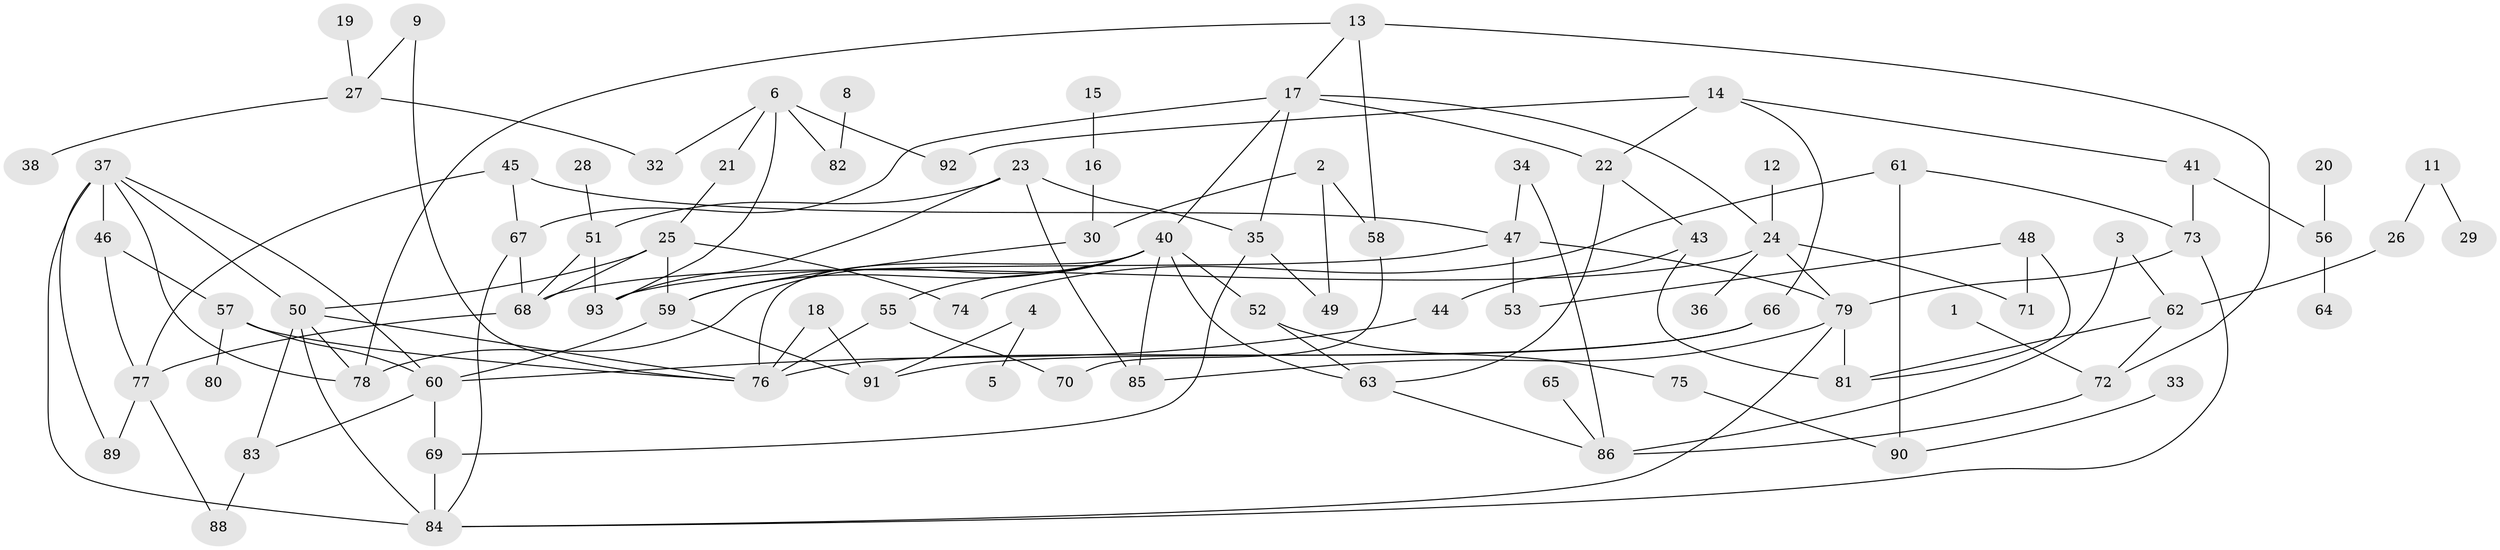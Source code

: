 // original degree distribution, {4: 0.1893939393939394, 1: 0.20454545454545456, 2: 0.25757575757575757, 3: 0.17424242424242425, 5: 0.06818181818181818, 0: 0.05303030303030303, 7: 0.022727272727272728, 6: 0.030303030303030304}
// Generated by graph-tools (version 1.1) at 2025/35/03/04/25 23:35:55]
// undirected, 86 vertices, 134 edges
graph export_dot {
  node [color=gray90,style=filled];
  1;
  2;
  3;
  4;
  5;
  6;
  8;
  9;
  11;
  12;
  13;
  14;
  15;
  16;
  17;
  18;
  19;
  20;
  21;
  22;
  23;
  24;
  25;
  26;
  27;
  28;
  29;
  30;
  32;
  33;
  34;
  35;
  36;
  37;
  38;
  40;
  41;
  43;
  44;
  45;
  46;
  47;
  48;
  49;
  50;
  51;
  52;
  53;
  55;
  56;
  57;
  58;
  59;
  60;
  61;
  62;
  63;
  64;
  65;
  66;
  67;
  68;
  69;
  70;
  71;
  72;
  73;
  74;
  75;
  76;
  77;
  78;
  79;
  80;
  81;
  82;
  83;
  84;
  85;
  86;
  88;
  89;
  90;
  91;
  92;
  93;
  1 -- 72 [weight=1.0];
  2 -- 30 [weight=1.0];
  2 -- 49 [weight=1.0];
  2 -- 58 [weight=1.0];
  3 -- 62 [weight=1.0];
  3 -- 86 [weight=1.0];
  4 -- 5 [weight=1.0];
  4 -- 91 [weight=1.0];
  6 -- 21 [weight=1.0];
  6 -- 32 [weight=1.0];
  6 -- 82 [weight=1.0];
  6 -- 92 [weight=1.0];
  6 -- 93 [weight=1.0];
  8 -- 82 [weight=1.0];
  9 -- 27 [weight=1.0];
  9 -- 76 [weight=1.0];
  11 -- 26 [weight=1.0];
  11 -- 29 [weight=1.0];
  12 -- 24 [weight=1.0];
  13 -- 17 [weight=1.0];
  13 -- 58 [weight=1.0];
  13 -- 72 [weight=1.0];
  13 -- 78 [weight=1.0];
  14 -- 22 [weight=1.0];
  14 -- 41 [weight=1.0];
  14 -- 66 [weight=1.0];
  14 -- 92 [weight=1.0];
  15 -- 16 [weight=1.0];
  16 -- 30 [weight=1.0];
  17 -- 22 [weight=1.0];
  17 -- 24 [weight=1.0];
  17 -- 35 [weight=1.0];
  17 -- 40 [weight=1.0];
  17 -- 67 [weight=1.0];
  18 -- 76 [weight=1.0];
  18 -- 91 [weight=1.0];
  19 -- 27 [weight=1.0];
  20 -- 56 [weight=1.0];
  21 -- 25 [weight=1.0];
  22 -- 43 [weight=1.0];
  22 -- 63 [weight=1.0];
  23 -- 35 [weight=1.0];
  23 -- 51 [weight=1.0];
  23 -- 85 [weight=1.0];
  23 -- 93 [weight=1.0];
  24 -- 36 [weight=1.0];
  24 -- 68 [weight=1.0];
  24 -- 71 [weight=1.0];
  24 -- 79 [weight=1.0];
  25 -- 50 [weight=1.0];
  25 -- 59 [weight=1.0];
  25 -- 68 [weight=1.0];
  25 -- 74 [weight=1.0];
  26 -- 62 [weight=1.0];
  27 -- 32 [weight=1.0];
  27 -- 38 [weight=1.0];
  28 -- 51 [weight=1.0];
  30 -- 59 [weight=1.0];
  33 -- 90 [weight=1.0];
  34 -- 47 [weight=1.0];
  34 -- 86 [weight=1.0];
  35 -- 49 [weight=1.0];
  35 -- 69 [weight=1.0];
  37 -- 46 [weight=1.0];
  37 -- 50 [weight=1.0];
  37 -- 60 [weight=1.0];
  37 -- 78 [weight=1.0];
  37 -- 84 [weight=3.0];
  37 -- 89 [weight=1.0];
  40 -- 52 [weight=1.0];
  40 -- 55 [weight=1.0];
  40 -- 59 [weight=1.0];
  40 -- 63 [weight=1.0];
  40 -- 76 [weight=1.0];
  40 -- 78 [weight=1.0];
  40 -- 85 [weight=1.0];
  41 -- 56 [weight=1.0];
  41 -- 73 [weight=1.0];
  43 -- 44 [weight=1.0];
  43 -- 81 [weight=1.0];
  44 -- 60 [weight=1.0];
  45 -- 47 [weight=1.0];
  45 -- 67 [weight=1.0];
  45 -- 77 [weight=1.0];
  46 -- 57 [weight=1.0];
  46 -- 77 [weight=1.0];
  47 -- 53 [weight=1.0];
  47 -- 79 [weight=1.0];
  47 -- 93 [weight=1.0];
  48 -- 53 [weight=1.0];
  48 -- 71 [weight=1.0];
  48 -- 81 [weight=1.0];
  50 -- 76 [weight=1.0];
  50 -- 78 [weight=1.0];
  50 -- 83 [weight=1.0];
  50 -- 84 [weight=1.0];
  51 -- 68 [weight=1.0];
  51 -- 93 [weight=1.0];
  52 -- 63 [weight=1.0];
  52 -- 75 [weight=1.0];
  55 -- 70 [weight=1.0];
  55 -- 76 [weight=1.0];
  56 -- 64 [weight=1.0];
  57 -- 60 [weight=1.0];
  57 -- 76 [weight=1.0];
  57 -- 80 [weight=1.0];
  58 -- 70 [weight=1.0];
  59 -- 60 [weight=2.0];
  59 -- 91 [weight=1.0];
  60 -- 69 [weight=1.0];
  60 -- 83 [weight=1.0];
  61 -- 73 [weight=1.0];
  61 -- 74 [weight=1.0];
  61 -- 90 [weight=1.0];
  62 -- 72 [weight=1.0];
  62 -- 81 [weight=1.0];
  63 -- 86 [weight=1.0];
  65 -- 86 [weight=1.0];
  66 -- 76 [weight=1.0];
  66 -- 91 [weight=1.0];
  67 -- 68 [weight=1.0];
  67 -- 84 [weight=1.0];
  68 -- 77 [weight=1.0];
  69 -- 84 [weight=1.0];
  72 -- 86 [weight=1.0];
  73 -- 79 [weight=1.0];
  73 -- 84 [weight=1.0];
  75 -- 90 [weight=1.0];
  77 -- 88 [weight=1.0];
  77 -- 89 [weight=1.0];
  79 -- 81 [weight=1.0];
  79 -- 84 [weight=2.0];
  79 -- 85 [weight=1.0];
  83 -- 88 [weight=1.0];
}

